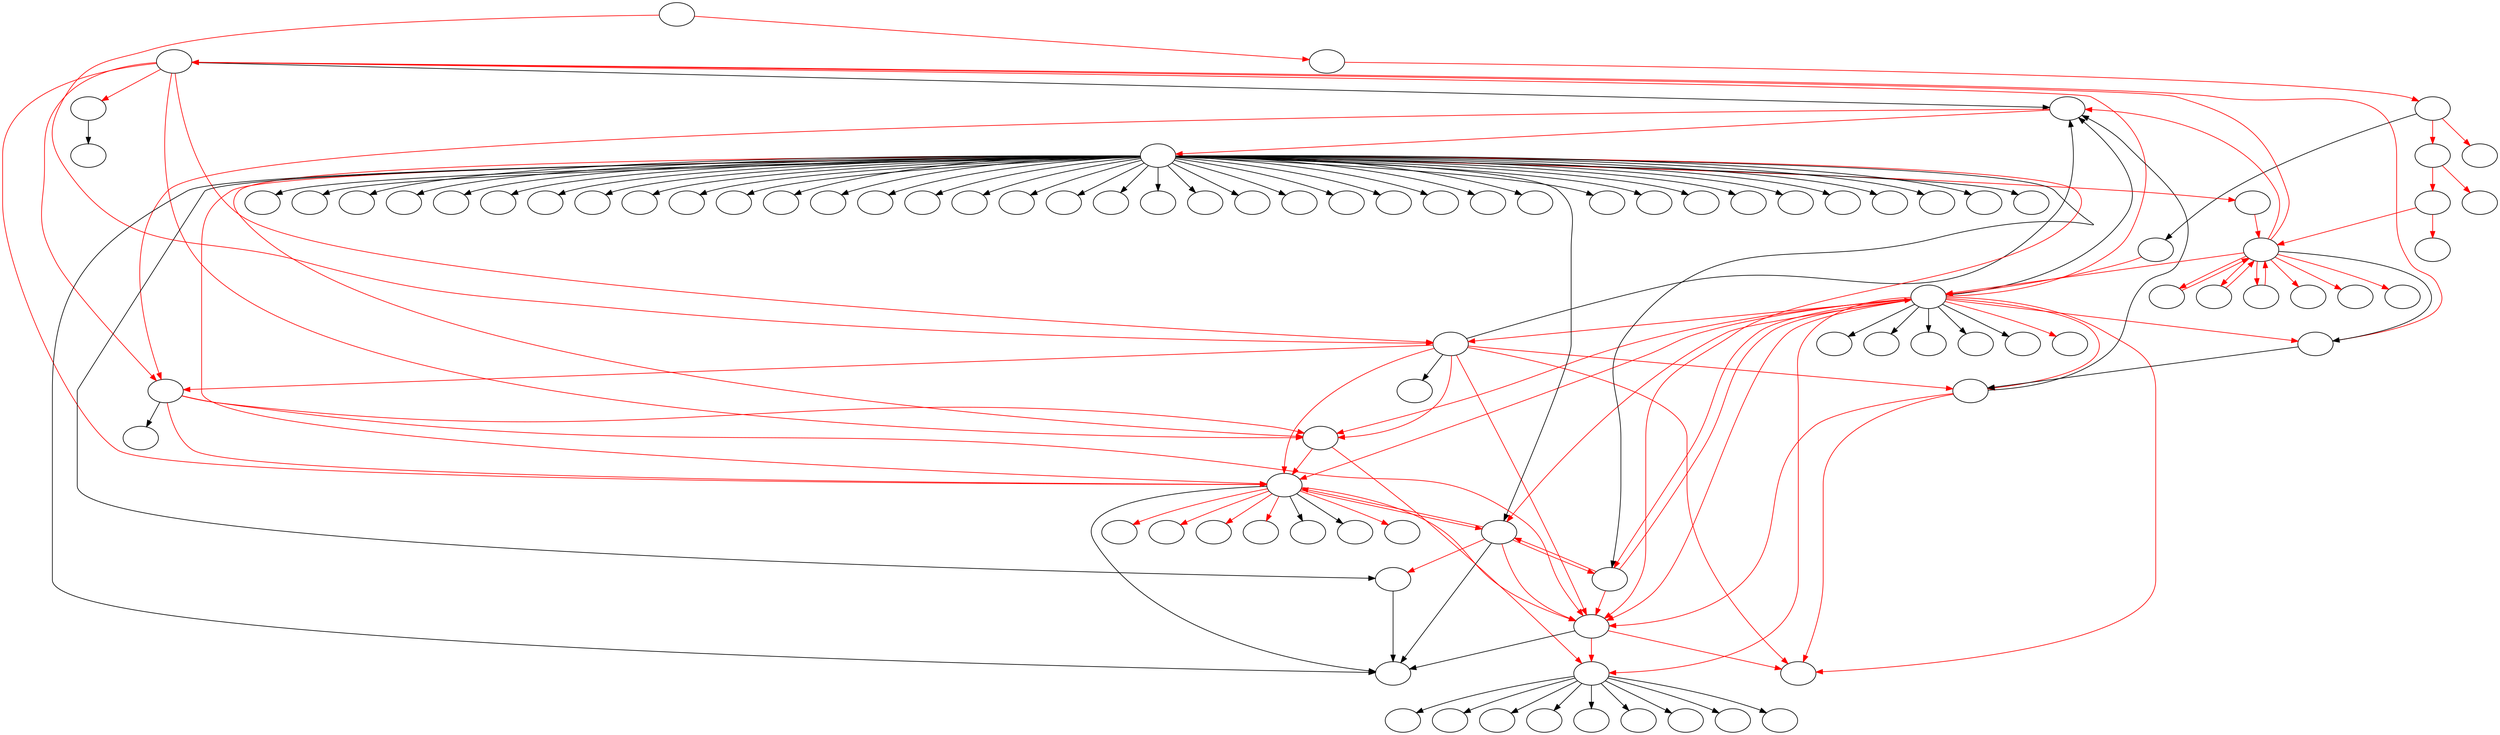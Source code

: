 strict digraph G {
ratio=compress;
node[label=""];
"http://cdn.optimizely.com/js/177031030.js" -> "http://www.weather.com/---226:277";
"http://www.weather.com/sites/acquia-prod/files/advagg_js/js__9MbgYh_eU83wGTi6_3K11QEKiUPK1cMaZq_AJgRPc8w__EyHAh1hUCsNRzYMjZHT1L2rBCxPpAPAHT3UBJ191S-I__PZB1IfU4sb6SipDrbCSKW0ivtyz3wMQLlR9HRfudjrU.js" -> "http://www.weather.com/---226:277";
"http://www.weather.com/sites/acquia-prod/files/advagg_js/js__6Polpvu7ZTuiMOYsOJh4Ea7KW5pF_Rd2vFeky-zFYEk__kp35UCuTcyqrzHl-wNQhmA-o6OhcXRMLaR-PqHhZpO4__PZB1IfU4sb6SipDrbCSKW0ivtyz3wMQLlR9HRfudjrU.js" -> "http://www.weather.com/---226:277";
"http://www.weather.com/sites/acquia-prod/files/advagg_js/js__BqWvcHgbGhUILiCQNuPHXvJOwqaMlfVU6y0ftQ2caW8__8H8nV1oQC47HBy2xhwv1qHw8hY-5u9GpYPm92EOpPkQ__PZB1IfU4sb6SipDrbCSKW0ivtyz3wMQLlR9HRfudjrU.js" -> "http://www.weather.com/sites/acquia-prod/files/advagg_js/js__6Polpvu7ZTuiMOYsOJh4Ea7KW5pF_Rd2vFeky-zFYEk__kp35UCuTcyqrzHl-wNQhmA-o6OhcXRMLaR-PqHhZpO4__PZB1IfU4sb6SipDrbCSKW0ivtyz3wMQLlR9HRfudjrU.js";
"http://www.weather.com/sites/acquia-prod/files/advagg_js/js__EDiTHeZs70c6RSvteJs1sLpYCQRBBlN28J2mntrlq44__kxyaVurg4Fp2Y4ipa5KRHx-sbCI1h59zWOXGoFs8x4g__PZB1IfU4sb6SipDrbCSKW0ivtyz3wMQLlR9HRfudjrU.js" -> "http://www.weather.com/sites/acquia-prod/files/advagg_js/js__6Polpvu7ZTuiMOYsOJh4Ea7KW5pF_Rd2vFeky-zFYEk__kp35UCuTcyqrzHl-wNQhmA-o6OhcXRMLaR-PqHhZpO4__PZB1IfU4sb6SipDrbCSKW0ivtyz3wMQLlR9HRfudjrU.js";
"http://www.weather.com/sites/acquia-prod/files/advagg_js/js__EDiTHeZs70c6RSvteJs1sLpYCQRBBlN28J2mntrlq44__kxyaVurg4Fp2Y4ipa5KRHx-sbCI1h59zWOXGoFs8x4g__PZB1IfU4sb6SipDrbCSKW0ivtyz3wMQLlR9HRfudjrU.js" -> "http://www.weather.com/---226:277";
"http://www.weather.com/sites/acquia-prod/files/advagg_js/js__9MbgYh_eU83wGTi6_3K11QEKiUPK1cMaZq_AJgRPc8w__EyHAh1hUCsNRzYMjZHT1L2rBCxPpAPAHT3UBJ191S-I__PZB1IfU4sb6SipDrbCSKW0ivtyz3wMQLlR9HRfudjrU.js" -> "http://www.weather.com/sites/acquia-prod/files/advagg_js/js__BqWvcHgbGhUILiCQNuPHXvJOwqaMlfVU6y0ftQ2caW8__8H8nV1oQC47HBy2xhwv1qHw8hY-5u9GpYPm92EOpPkQ__PZB1IfU4sb6SipDrbCSKW0ivtyz3wMQLlR9HRfudjrU.js";
"http://www.weather.com/sites/acquia-prod/files/advagg_js/js__9MbgYh_eU83wGTi6_3K11QEKiUPK1cMaZq_AJgRPc8w__EyHAh1hUCsNRzYMjZHT1L2rBCxPpAPAHT3UBJ191S-I__PZB1IfU4sb6SipDrbCSKW0ivtyz3wMQLlR9HRfudjrU.js" -> "http://www.weather.com/sites/acquia-prod/files/advagg_js/js__EDiTHeZs70c6RSvteJs1sLpYCQRBBlN28J2mntrlq44__kxyaVurg4Fp2Y4ipa5KRHx-sbCI1h59zWOXGoFs8x4g__PZB1IfU4sb6SipDrbCSKW0ivtyz3wMQLlR9HRfudjrU.js";
"http://www.weather.com/sites/acquia-prod/files/advagg_js/js__9MbgYh_eU83wGTi6_3K11QEKiUPK1cMaZq_AJgRPc8w__EyHAh1hUCsNRzYMjZHT1L2rBCxPpAPAHT3UBJ191S-I__PZB1IfU4sb6SipDrbCSKW0ivtyz3wMQLlR9HRfudjrU.js" -> "http://www.weather.com/sites/acquia-prod/files/advagg_js/js__6Polpvu7ZTuiMOYsOJh4Ea7KW5pF_Rd2vFeky-zFYEk__kp35UCuTcyqrzHl-wNQhmA-o6OhcXRMLaR-PqHhZpO4__PZB1IfU4sb6SipDrbCSKW0ivtyz3wMQLlR9HRfudjrU.js";
"http://www.weather.com/sites/acquia-prod/files/advagg_js/js__9MbgYh_eU83wGTi6_3K11QEKiUPK1cMaZq_AJgRPc8w__EyHAh1hUCsNRzYMjZHT1L2rBCxPpAPAHT3UBJ191S-I__PZB1IfU4sb6SipDrbCSKW0ivtyz3wMQLlR9HRfudjrU.js" -> "http://www.weather.com/sites/acquia-prod/files/advagg_js/js__3hNWr-SnIKSHoSn2VnMz2JjjKcatfEtbKk2C-Z6SxBk__Vx_DMCjzSIf1VcNyt85UF49B1wuNrHBQjeWe7AOORMw__PZB1IfU4sb6SipDrbCSKW0ivtyz3wMQLlR9HRfudjrU.js";
"http://www.weather.com/---22:23" -> "http://tags.crwdcntrl.net/c/2215/cc.js?ns=_cc2215";
"http://www.weather.com/---278:2020" -> "http://www.weather.com/sites/acquia-prod/files/advagg_css/css__SlEE9By-F-Ll9ijIrQb0JBI7fm_xgRwInsuZzwkHCYM__QcE9Gcua9suc_JLh-iX5cPilFSCsfedzp_1t2XdHXh8__PZB1IfU4sb6SipDrbCSKW0ivtyz3wMQLlR9HRfudjrU.css";
"http://www.weather.com/---210:225" -> "http://www.weather.com/sites/acquia-prod/files/advagg_js/js__BqWvcHgbGhUILiCQNuPHXvJOwqaMlfVU6y0ftQ2caW8__8H8nV1oQC47HBy2xhwv1qHw8hY-5u9GpYPm92EOpPkQ__PZB1IfU4sb6SipDrbCSKW0ivtyz3wMQLlR9HRfudjrU.js";
"http://www.weather.com/---278:2020" -> "http://www.weather.com/sites/acquia-prod/files/advagg_js/js__4cvVkGS-qKHMHKnfpdLc3bloMlLenOrgGk2xOZQF4ko__PW80PT4NujttunqiYhCTJg0ruZF3nwpwkQX5C_fCGps__PZB1IfU4sb6SipDrbCSKW0ivtyz3wMQLlR9HRfudjrU.js";
"http://www.weather.com/---278:2020" -> "http://www.weather.com/sites/acquia-prod/files/advagg_js/js__RnFGPLzjyopdjvtSLWOeqfSqsN3L_0C8BkObZYQaJpc__qLl6I6z81yNsQrvA-3ZOyI1BXJXN6CQEfQN2ZHlLoV8__PZB1IfU4sb6SipDrbCSKW0ivtyz3wMQLlR9HRfudjrU.js";
"http://www.weather.com/---278:2020" -> "http://s.w-x.co/TWC_logo_100x100.gif";
"http://www.weather.com/---278:2020" -> "http://www.weather.com/sites/acquia-prod/files/advagg_js/js__7hqlQPq8QebzjJ7QT0rEaqjEhij8qEev7-yGp3ytyoU__6qE86D87hkiz0MKkFOgmbSWyLBwOb2ydyZ3oZ6RFWNE__PZB1IfU4sb6SipDrbCSKW0ivtyz3wMQLlR9HRfudjrU.js";
"http://www.weather.com/sites/acquia-prod/files/advagg_js/js__7hqlQPq8QebzjJ7QT0rEaqjEhij8qEev7-yGp3ytyoU__6qE86D87hkiz0MKkFOgmbSWyLBwOb2ydyZ3oZ6RFWNE__PZB1IfU4sb6SipDrbCSKW0ivtyz3wMQLlR9HRfudjrU.js" -> "http://www.weather.com/---2021:end";
"http://www.weather.com/---278:2020" -> "http://www.weather.com/sites/acquia-prod/files/advagg_js/js__B7KPQSFdwmpub0dvhRbxLzVLR-Nhw0JbqNx7araT4Jg__QeHR0PpKAOzc29LcCMeQxjHS0TpW-Yc79KevBfaOjHw__PZB1IfU4sb6SipDrbCSKW0ivtyz3wMQLlR9HRfudjrU.js";
"http://www.weather.com/sites/acquia-prod/files/advagg_js/js__B7KPQSFdwmpub0dvhRbxLzVLR-Nhw0JbqNx7araT4Jg__QeHR0PpKAOzc29LcCMeQxjHS0TpW-Yc79KevBfaOjHw__PZB1IfU4sb6SipDrbCSKW0ivtyz3wMQLlR9HRfudjrU.js" -> "http://www.weather.com/---2021:end";
"http://www.weather.com/---278:2020" -> "http://www.weather.com/---2021:end";
"http://www.weather.com/---278:2020" -> "http://www.weather.com/sites/acquia-prod/files/advagg_js/js__yTgRAo94UBDEJF1JwyQOi21VYY9vX1funy5RHd2dle0__bGF7tNM9cS8QaVyPOtuoapKs0ZtJWVQkYIWcwozBkfk__PZB1IfU4sb6SipDrbCSKW0ivtyz3wMQLlR9HRfudjrU.js";
"http://www.weather.com/sites/acquia-prod/files/advagg_js/js__yTgRAo94UBDEJF1JwyQOi21VYY9vX1funy5RHd2dle0__bGF7tNM9cS8QaVyPOtuoapKs0ZtJWVQkYIWcwozBkfk__PZB1IfU4sb6SipDrbCSKW0ivtyz3wMQLlR9HRfudjrU.js" -> "http://www.weather.com/---2021:end";
"http://www.weather.com/---278:2020" -> "http://www.weather.com/sites/acquia-prod/files/advagg_js/js__GoI5CgwYaGhPz7c1qF6DCPGkQRDZrhbl4oG6vERkoPs__CSFAuXyOHvKGS7FEWjrxn7tFx_JmfmThGoYN8kSczmg__PZB1IfU4sb6SipDrbCSKW0ivtyz3wMQLlR9HRfudjrU.js";
"http://www.weather.com/sites/acquia-prod/files/advagg_js/js__GoI5CgwYaGhPz7c1qF6DCPGkQRDZrhbl4oG6vERkoPs__CSFAuXyOHvKGS7FEWjrxn7tFx_JmfmThGoYN8kSczmg__PZB1IfU4sb6SipDrbCSKW0ivtyz3wMQLlR9HRfudjrU.js" -> "http://www.weather.com/---2021:end";
"http://www.weather.com/sites/acquia-prod/files/advagg_js/js__EDiTHeZs70c6RSvteJs1sLpYCQRBBlN28J2mntrlq44__kxyaVurg4Fp2Y4ipa5KRHx-sbCI1h59zWOXGoFs8x4g__PZB1IfU4sb6SipDrbCSKW0ivtyz3wMQLlR9HRfudjrU.js" -> "http://rtax.criteo.com/delivery/rta/rta.js?netId=2305&cookieName=cto_weather&rnd=199508876&varName=crtg_content";
"http://www.weather.com/sites/acquia-prod/files/advagg_js/js__9MbgYh_eU83wGTi6_3K11QEKiUPK1cMaZq_AJgRPc8w__EyHAh1hUCsNRzYMjZHT1L2rBCxPpAPAHT3UBJ191S-I__PZB1IfU4sb6SipDrbCSKW0ivtyz3wMQLlR9HRfudjrU.js" -> "http://triggers1.wfxtriggers.com/js/?resp_type=kv&_=1436792506891";
"http://www.weather.com/sites/acquia-prod/files/advagg_js/js__9MbgYh_eU83wGTi6_3K11QEKiUPK1cMaZq_AJgRPc8w__EyHAh1hUCsNRzYMjZHT1L2rBCxPpAPAHT3UBJ191S-I__PZB1IfU4sb6SipDrbCSKW0ivtyz3wMQLlR9HRfudjrU.js" -> "http://ad.crwdcntrl.net/5/c=2215/pe=y/callback=jQuery18308822791769634932_1436792506793";
"http://c.amazon-adsystem.com/aax2/amzn_ads.js" -> "http://aax.amazon-adsystem.com/e/dtb/bid?src=1004&u=http%3A%2F%2Fwww.weather.com%2F&cb=132431&t=2000";
"http://www.weather.com/sites/acquia-prod/files/advagg_js/js__9MbgYh_eU83wGTi6_3K11QEKiUPK1cMaZq_AJgRPc8w__EyHAh1hUCsNRzYMjZHT1L2rBCxPpAPAHT3UBJ191S-I__PZB1IfU4sb6SipDrbCSKW0ivtyz3wMQLlR9HRfudjrU.js" -> "http://gip.imwx.com/wxdata/gip/get.js?cb=jQuery18308822791769634932_1436792506794";
"http://www.weather.com/sites/acquia-prod/files/advagg_js/js__9MbgYh_eU83wGTi6_3K11QEKiUPK1cMaZq_AJgRPc8w__EyHAh1hUCsNRzYMjZHT1L2rBCxPpAPAHT3UBJ191S-I__PZB1IfU4sb6SipDrbCSKW0ivtyz3wMQLlR9HRfudjrU.js" -> "http://ajax.googleapis.com/ajax/libs/webfont/1/webfont.js?_=1436792506917";
"http://www.weather.com/---278:2020" -> "http://www.weather.com/sites/acquia-prod/files/advagg_css/css__SlEE9By-F-Ll9ijIrQb0JBI7fm_xgRwInsuZzwkHCYM__QcE9Gcua9suc_JLh-iX5cPilFSCsfedzp_1t2XdHXh8__PZB1IfU4sb6SipDrbCSKW0ivtyz3wMQLlR9HRfudjrU.css";
"http://www.weather.com/---278:2020" -> "http://www.weather.com/sites/all/themes/radix/icons/wx-iconfont-global/fonts/wx-iconfont-global.woff?3";
"http://ajax.googleapis.com/ajax/libs/webfont/1/webfont.js?_=1436792506917" -> "http://fonts.googleapis.com/css?family=Open+Sans:400italic,400,300,600,700,800&subset=latin";
"http://ajax.googleapis.com/ajax/libs/webfont/1/webfont.js?_=1436792506917" -> "http://fonts.googleapis.com/css?family=Roboto+Condensed:700&subset=latin";
"http://ajax.googleapis.com/ajax/libs/webfont/1/webfont.js?_=1436792506917" -> "http://fonts.gstatic.com/s/opensans/v10/cJZKeOuBrn4kERxqtaUH3VtXRa8TVwTICgirnJhmVJw.woff2";
"http://ajax.googleapis.com/ajax/libs/webfont/1/webfont.js?_=1436792506917" -> "http://fonts.gstatic.com/s/opensans/v10/MTP_ySUJH_bn48VBG8sNSugdm0LZdjqr5-oayXSOefg.woff2";
"http://ajax.googleapis.com/ajax/libs/webfont/1/webfont.js?_=1436792506917" -> "http://s.w-x.co/sprite_foot_300x72.png";
"http://ajax.googleapis.com/ajax/libs/webfont/1/webfont.js?_=1436792506917" -> "http://fonts.gstatic.com/s/opensans/v10/k3k702ZOKiLJc3WVjuplzOgdm0LZdjqr5-oayXSOefg.woff2";
"http://ajax.googleapis.com/ajax/libs/webfont/1/webfont.js?_=1436792506917" -> "http://fonts.gstatic.com/s/opensans/v10/EInbV5DfGHOiMmvb1Xr-hugdm0LZdjqr5-oayXSOefg.woff2";
"http://ajax.googleapis.com/ajax/libs/webfont/1/webfont.js?_=1436792506917" -> "http://fonts.gstatic.com/s/opensans/v10/DXI1ORHCpsQm3Vp6mXoaTegdm0LZdjqr5-oayXSOefg.woff2";
"http://ajax.googleapis.com/ajax/libs/webfont/1/webfont.js?_=1436792506917" -> "http://fonts.gstatic.com/s/opensans/v10/xjAJXh38I15wypJXxuGMBo4P5ICox8Kq3LLUNMylGO4.woff2";
"http://www.weather.com/sites/acquia-prod/files/advagg_js/js__9MbgYh_eU83wGTi6_3K11QEKiUPK1cMaZq_AJgRPc8w__EyHAh1hUCsNRzYMjZHT1L2rBCxPpAPAHT3UBJ191S-I__PZB1IfU4sb6SipDrbCSKW0ivtyz3wMQLlR9HRfudjrU.js" -> "http://fonts.gstatic.com/s/robotocondensed/v13/b9QBgL0iMZfDSpmcXcE8nHm2hrkyco9jQ3NKMXpgOBg.woff2";
"http://www.weather.com/sites/acquia-prod/files/advagg_js/js__9MbgYh_eU83wGTi6_3K11QEKiUPK1cMaZq_AJgRPc8w__EyHAh1hUCsNRzYMjZHT1L2rBCxPpAPAHT3UBJ191S-I__PZB1IfU4sb6SipDrbCSKW0ivtyz3wMQLlR9HRfudjrU.js" -> "http://i.imwx.com/images/maps/truvu/map_specnewsdct-113_ltst_4namus_enus_1280x720.jpg";
"http://www.weather.com/---278:2020" -> "http://fonts.gstatic.com/s/opensans/v10/k3k702ZOKiLJc3WVjuplzHhCUOGz7vYGh680lGh-uXM.woff";
"http://www.weather.com/---278:2020" -> "http://fonts.gstatic.com/s/opensans/v10/MTP_ySUJH_bn48VBG8sNSnhCUOGz7vYGh680lGh-uXM.woff";
"http://www.weather.com/---278:2020" -> "http://fonts.gstatic.com/s/opensans/v10/xjAJXh38I15wypJXxuGMBobN6UDyHWBl620a-IRfuBk.woff";
"http://www.weather.com/---278:2020" -> "http://fonts.gstatic.com/s/robotocondensed/v13/b9QBgL0iMZfDSpmcXcE8nCSLrGe-fkSRw2DeVgOoWcQ.woff";
"http://www.weather.com/sites/acquia-prod/files/advagg_js/js__7hqlQPq8QebzjJ7QT0rEaqjEhij8qEev7-yGp3ytyoU__6qE86D87hkiz0MKkFOgmbSWyLBwOb2ydyZ3oZ6RFWNE__PZB1IfU4sb6SipDrbCSKW0ivtyz3wMQLlR9HRfudjrU.js" -> "http://dsx.weather.com/cms/a/(c7c64cc8-ab79-4a98-8b97-f9e802b5e3ad;6e1f47a5-edee-4fcc-8baf-14889faf8c67;c6eb58a8-d882-4d99-b473-9afe7ed510ce;2a38b52c-3809-4095-88b9-c2ba57fed8f6;a263fcd2-224b-4968-8371-bd28e674e644;d222ac30-e592-45a2-8eac-24785796aff1;a3533f5f-9315-48d5-9c58-dd6b8e7cc872;c71f5f4b-4f5d-4110-8cb1-40a3f7d11e43;b96960f8-7f36-4da3-b22b-63ab0a369652;331fe958-8bb9-4f3f-8c4e-90f5090edfc4)?api=7bb1c920-7027-4289-9c96-ae5e263980bc&jsonp=angular.callbacks._0";
"http://www.weather.com/sites/acquia-prod/files/advagg_js/js__7hqlQPq8QebzjJ7QT0rEaqjEhij8qEev7-yGp3ytyoU__6qE86D87hkiz0MKkFOgmbSWyLBwOb2ydyZ3oZ6RFWNE__PZB1IfU4sb6SipDrbCSKW0ivtyz3wMQLlR9HRfudjrU.js" -> "http://dsx.weather.com/cms/a/(c1799625-48d3-4167-bec4-617f4f62c54c;fa433503-fe0a-48c2-b34f-4d166fff851e;99cde1a0-a1a3-4816-9e0b-9ce10110750e;26c52d52-b2d5-4333-819a-561669051d9e;ee98a573-186e-42d6-952c-8ba78ed3f284;b14cfcf8-383f-49fb-8a50-95d80df558ef;fc4c05a4-cba3-43c2-814d-486a1fe999a1;da3b3659-b5e0-49ce-b516-306db81033a3;8e6677fe-0475-4657-8525-e780c4e7c7e7;39469304-aa3b-4d20-808e-2e326ab1e09a)?api=7bb1c920-7027-4289-9c96-ae5e263980bc&jsonp=angular.callbacks._1";
"http://www.weather.com/---278:2020" -> "http://dsx.weather.com//util/image/v/0228sparta.JPG?v=at&w=160&h=90&api=7db9fe61-7414-47b5-9871-e17d87b8b6a0";
"http://www.weather.com/---278:2020" -> "http://dsx.weather.com//util/image/w/SPARTA_SETUP2.jpg?v=at&w=160&h=90&api=7db9fe61-7414-47b5-9871-e17d87b8b6a0";
"http://www.weather.com/---278:2020" -> "http://dsx.weather.com//util/image/v/0228thor_1.JPG?v=at&w=160&h=90&api=7db9fe61-7414-47b5-9871-e17d87b8b6a0";
"http://www.weather.com/---278:2020" -> "http://dsx.weather.com//util/image/v/statue.jpg?v=at&w=160&h=90&api=7db9fe61-7414-47b5-9871-e17d87b8b6a0";
"http://www.weather.com/---278:2020" -> "http://dsx.weather.com//util/image/w/dct_next_sat_prim.jpg?v=at&w=160&h=90&api=7db9fe61-7414-47b5-9871-e17d87b8b6a0";
"http://www.weather.com/---278:2020" -> "http://dsx.weather.com//util/image/v/D-1224130.jpg?v=at&w=160&h=90&api=7db9fe61-7414-47b5-9871-e17d87b8b6a0";
"http://www.weather.com/---278:2020" -> "http://dsx.weather.com//util/image/v/D-1222702.jpg?v=at&w=160&h=90&api=7db9fe61-7414-47b5-9871-e17d87b8b6a0";
"http://www.weather.com/---278:2020" -> "http://dsx.weather.com//util/image/w/026twclakeeffectsnowday2_1.jpg?v=at&w=160&h=90&api=7db9fe61-7414-47b5-9871-e17d87b8b6a0";
"http://www.weather.com/---278:2020" -> "http://fonts.gstatic.com/s/opensans/v10/DXI1ORHCpsQm3Vp6mXoaTXhCUOGz7vYGh680lGh-uXM.woff";
"http://www.weather.com/---278:2020" -> "http://fonts.gstatic.com/s/opensans/v10/EInbV5DfGHOiMmvb1Xr-hnhCUOGz7vYGh680lGh-uXM.woff";
"http://www.weather.com/---278:2020" -> "http://fonts.gstatic.com/s/opensans/v10/cJZKeOuBrn4kERxqtaUH3T8E0i7KZn-EPnyo3HZu7kw.woff";
"http://www.weather.com/foresee/foresee-trigger.js?v=1142014" -> "http://www.weather.com/foresee/foresee-surveydef.js?build=4";
"http://www.weather.com/---278:2020" -> "http://dsx.weather.com/util/image/w/thor-graphic.jpg?v=at&w=320&h=180&api=7bb1c920-7027-4289-9c96-ae5e263980bc";
"http://www.weather.com/---278:2020" -> "http://dsx.weather.com/util/image/w/Drmmmaaa.jpg?v=at&w=320&h=180&api=7bb1c920-7027-4289-9c96-ae5e263980bc";
"http://www.weather.com/---278:2020" -> "http://dsx.weather.com/util/image/w/SlurpeeWavess.jpg?v=at&w=320&h=180&api=7bb1c920-7027-4289-9c96-ae5e263980bc";
"http://www.weather.com/---278:2020" -> "http://dsx.weather.com/util/image/w/MoonVenusMars1.jpg?v=at&w=320&h=180&api=7bb1c920-7027-4289-9c96-ae5e263980bc";
"http://www.weather.com/---278:2020" -> "http://dsx.weather.com/util/image/w/BestBeachBoom.jpg?v=at&w=320&h=180&api=7bb1c920-7027-4289-9c96-ae5e263980bc";
"http://www.weather.com/---278:2020" -> "http://dsx.weather.com/util/image/w/RecordBoooks.jpg?v=at&w=320&h=180&api=7bb1c920-7027-4289-9c96-ae5e263980bc";
"http://www.weather.com/---278:2020" -> "http://dsx.weather.com//util/image/w/AP599782393643_1.jpg?v=at&w=320&h=180&api=7db9fe61-7414-47b5-9871-e17d87b8b6a0";
"http://www.weather.com/---278:2020" -> "http://dsx.weather.com/util/image/w/storm226.jpg?v=at&w=320&h=180&api=7bb1c920-7027-4289-9c96-ae5e263980bc";
"http://www.weather.com/---278:2020" -> "http://dsx.weather.com/util/image/w/w15-idaho-falls.jpg?v=at&w=320&h=180&api=7bb1c920-7027-4289-9c96-ae5e263980bc";
"http://www.weather.com/---278:2020" -> "http://dsx.weather.com//util/image/w/cle2.jpg?v=at&w=650&h=366&api=7db9fe61-7414-47b5-9871-e17d87b8b6a0";
"http://www.weather.com/---278:2020" -> "http://dsx.weather.com/util/image/w/462664440_0.jpg?v=at&w=320&h=180&api=7bb1c920-7027-4289-9c96-ae5e263980bc";
"http://www.weather.com/---278:2020" -> "http://dsx.weather.com/util/image/w/320x180_severe_alerts_map.jpg?v=at&w=320&h=180&api=7bb1c920-7027-4289-9c96-ae5e263980bc";
"http://www.weather.com/---278:2020" -> "http://dsx.weather.com/util/image/w/320x180_interactive_map.jpg?v=at&w=320&h=180&api=7bb1c920-7027-4289-9c96-ae5e263980bc";
"http://www.weather.com/---278:2020" -> "http://dsx.weather.com//util/image/w/SPARTA_SETUP2.jpg?v=at&w=320&h=180&api=7db9fe61-7414-47b5-9871-e17d87b8b6a0";
"http://www.weather.com/---278:2020" -> "http://dsx.weather.com//util/image/w/coldsetup.png?v=at&w=320&h=180&api=7db9fe61-7414-47b5-9871-e17d87b8b6a0";
"http://www.weather.com/---278:2020" -> "http://dsx.weather.com//util/image/w/treehotel_mirrorcube1_0.jpg?v=at&w=485&h=273&api=7db9fe61-7414-47b5-9871-e17d87b8b6a0";
"http://www.weather.com/---278:2020" -> "http://dsx.weather.com//util/image/w/044twcchrisburkard_2.jpg?v=at&w=320&h=180&api=7db9fe61-7414-47b5-9871-e17d87b8b6a0";
"http://www.weather.com/---278:2020" -> "http://dsx.weather.com//util/image/w/25ewg-foods-2015.JPG?v=at&w=320&h=180&api=7db9fe61-7414-47b5-9871-e17d87b8b6a0";
"http://www.weather.com/---278:2020" -> "http://dsx.weather.com//util/image/w/026twclakeeffectsnowday2_1.jpg?v=at&w=320&h=180&api=7db9fe61-7414-47b5-9871-e17d87b8b6a0";
"http://www.weather.com/---278:2020" -> "http://dsx.weather.com//util/image/w/KuaBay_0.jpg?v=at&w=320&h=180&api=7db9fe61-7414-47b5-9871-e17d87b8b6a0";
"http://www.weather.com/---278:2020" -> "http://dsx.weather.com/util/image/w/006twcchrisburkard_1.jpg?v=at&w=320&h=180&api=7bb1c920-7027-4289-9c96-ae5e263980bc";
"http://www.weather.com/---0:8" -> "http://www.weather.com/---9:21"[color=red];
"http://www.weather.com/---9:21" -> "http://www.weather.com/---22:23"[color=red];
"http://www.weather.com/---22:23" -> "http://www.weather.com/---24:200"[color=red];
"http://www.weather.com/---24:200" -> "http://www.weather.com/---201:209"[color=red];
"http://www.weather.com/---201:209" -> "http://www.weather.com/---210:225"[color=red];
"http://www.weather.com/---210:225" -> "http://www.weather.com/---226:277"[color=red];
"http://www.weather.com/---226:277" -> "http://www.weather.com/---278:2020"[color=red];
"http://www.weather.com/---22:23" -> "http://www.weather.com/apple-touch-icon.png"[color=red];
"http://tags.crwdcntrl.net/c/2215/cc.js?ns=_cc2215" -> "http://www.weather.com/sites/acquia-prod/files/advagg_js/js__9MbgYh_eU83wGTi6_3K11QEKiUPK1cMaZq_AJgRPc8w__EyHAh1hUCsNRzYMjZHT1L2rBCxPpAPAHT3UBJ191S-I__PZB1IfU4sb6SipDrbCSKW0ivtyz3wMQLlR9HRfudjrU.js"[color=red];
"http://www.weather.com/---24:200" -> "http://m.weather.com/"[color=red];
"http://www.weather.com/---201:209" -> "http://www.weather.com"[color=red];
"http://www.weather.com/---210:225" -> "http://uk.weather.com"[color=red];
"http://www.weather.com/---210:225" -> "http://in.weather.com"[color=red];
"http://www.weather.com/---210:225" -> "http://espanol.weather.com"[color=red];
"http://www.weather.com/---210:225" -> "http://www.weather.com/sites/acquia-prod/files/advagg_css/css__b2ApNmzhoeYbI6tt4TiacrnsEo6pOjMsuaFYyqoAiks__s3gktIkVtCBJsEaDEWrnNkZ_o-e6dWqFjlwLsGgM-xQ__PZB1IfU4sb6SipDrbCSKW0ivtyz3wMQLlR9HRfudjrU.css"[color=red];
"http://www.weather.com/sites/acquia-prod/files/advagg_css/css__b2ApNmzhoeYbI6tt4TiacrnsEo6pOjMsuaFYyqoAiks__s3gktIkVtCBJsEaDEWrnNkZ_o-e6dWqFjlwLsGgM-xQ__PZB1IfU4sb6SipDrbCSKW0ivtyz3wMQLlR9HRfudjrU.css" -> "http://www.weather.com/---210:225"[color=red];
"http://www.weather.com/---210:225" -> "http://www.weather.com/sites/acquia-prod/files/advagg_css/css__yPB3eKrT_JwrT1HLlN4rABQ86JyfdbWRlYnzV9D7yDs__FDH0S9kAP8Ah9VZK9tLdsgBieWmHWqpsDcLrPEG68J0__PZB1IfU4sb6SipDrbCSKW0ivtyz3wMQLlR9HRfudjrU.css"[color=red];
"http://www.weather.com/sites/acquia-prod/files/advagg_css/css__yPB3eKrT_JwrT1HLlN4rABQ86JyfdbWRlYnzV9D7yDs__FDH0S9kAP8Ah9VZK9tLdsgBieWmHWqpsDcLrPEG68J0__PZB1IfU4sb6SipDrbCSKW0ivtyz3wMQLlR9HRfudjrU.css" -> "http://www.weather.com/---210:225"[color=red];
"http://www.weather.com/---210:225" -> "http://www.weather.com/sites/acquia-prod/files/advagg_css/css__XpSlUMnTHo-OnbwOhjQQKzzM29k7lcoAYdcRQkchYGA__cfd8-4OPa-oygOmKX6yK2yk5mA8MSOgDgad-Mav6us4__PZB1IfU4sb6SipDrbCSKW0ivtyz3wMQLlR9HRfudjrU.css"[color=red];
"http://www.weather.com/sites/acquia-prod/files/advagg_css/css__XpSlUMnTHo-OnbwOhjQQKzzM29k7lcoAYdcRQkchYGA__cfd8-4OPa-oygOmKX6yK2yk5mA8MSOgDgad-Mav6us4__PZB1IfU4sb6SipDrbCSKW0ivtyz3wMQLlR9HRfudjrU.css" -> "http://www.weather.com/---210:225"[color=red];
"http://www.weather.com/---278:2020" -> "http://www.weather.com/sites/acquia-prod/files/advagg_css/css__SlEE9By-F-Ll9ijIrQb0JBI7fm_xgRwInsuZzwkHCYM__QcE9Gcua9suc_JLh-iX5cPilFSCsfedzp_1t2XdHXh8__PZB1IfU4sb6SipDrbCSKW0ivtyz3wMQLlR9HRfudjrU.css"[color=red];
"http://www.weather.com/sites/acquia-prod/files/advagg_css/css__SlEE9By-F-Ll9ijIrQb0JBI7fm_xgRwInsuZzwkHCYM__QcE9Gcua9suc_JLh-iX5cPilFSCsfedzp_1t2XdHXh8__PZB1IfU4sb6SipDrbCSKW0ivtyz3wMQLlR9HRfudjrU.css" -> "http://www.weather.com/---210:225"[color=red];
"http://www.weather.com/---210:225" -> "http://www.weather.com/sites/acquia-prod/files/advagg_js/js__9MbgYh_eU83wGTi6_3K11QEKiUPK1cMaZq_AJgRPc8w__EyHAh1hUCsNRzYMjZHT1L2rBCxPpAPAHT3UBJ191S-I__PZB1IfU4sb6SipDrbCSKW0ivtyz3wMQLlR9HRfudjrU.js"[color=red];
"http://www.weather.com/sites/acquia-prod/files/advagg_js/js__9MbgYh_eU83wGTi6_3K11QEKiUPK1cMaZq_AJgRPc8w__EyHAh1hUCsNRzYMjZHT1L2rBCxPpAPAHT3UBJ191S-I__PZB1IfU4sb6SipDrbCSKW0ivtyz3wMQLlR9HRfudjrU.js" -> "http://cdn.optimizely.com/js/177031030.js"[color=red];
"http://www.weather.com/sites/acquia-prod/files/advagg_js/js__9MbgYh_eU83wGTi6_3K11QEKiUPK1cMaZq_AJgRPc8w__EyHAh1hUCsNRzYMjZHT1L2rBCxPpAPAHT3UBJ191S-I__PZB1IfU4sb6SipDrbCSKW0ivtyz3wMQLlR9HRfudjrU.js" -> "http://www.weather.com/sites/acquia-prod/files/advagg_js/js__EDiTHeZs70c6RSvteJs1sLpYCQRBBlN28J2mntrlq44__kxyaVurg4Fp2Y4ipa5KRHx-sbCI1h59zWOXGoFs8x4g__PZB1IfU4sb6SipDrbCSKW0ivtyz3wMQLlR9HRfudjrU.js"[color=red];
"http://www.weather.com/sites/acquia-prod/files/advagg_js/js__9MbgYh_eU83wGTi6_3K11QEKiUPK1cMaZq_AJgRPc8w__EyHAh1hUCsNRzYMjZHT1L2rBCxPpAPAHT3UBJ191S-I__PZB1IfU4sb6SipDrbCSKW0ivtyz3wMQLlR9HRfudjrU.js" -> "http://www.weather.com/sites/acquia-prod/files/advagg_js/js__BqWvcHgbGhUILiCQNuPHXvJOwqaMlfVU6y0ftQ2caW8__8H8nV1oQC47HBy2xhwv1qHw8hY-5u9GpYPm92EOpPkQ__PZB1IfU4sb6SipDrbCSKW0ivtyz3wMQLlR9HRfudjrU.js"[color=red];
"http://cdn.optimizely.com/js/177031030.js" -> "http://www.weather.com/sites/acquia-prod/files/advagg_js/js__EDiTHeZs70c6RSvteJs1sLpYCQRBBlN28J2mntrlq44__kxyaVurg4Fp2Y4ipa5KRHx-sbCI1h59zWOXGoFs8x4g__PZB1IfU4sb6SipDrbCSKW0ivtyz3wMQLlR9HRfudjrU.js"[color=red];
"http://www.weather.com/---210:225" -> "http://cdn.optimizely.com/js/177031030.js"[color=red];
"http://cdn.optimizely.com/js/177031030.js" -> "http://c.amazon-adsystem.com/aax2/amzn_ads.js"[color=red];
"http://cdn.optimizely.com/js/177031030.js" -> "http://www.weather.com/sites/acquia-prod/files/advagg_js/js__7hqlQPq8QebzjJ7QT0rEaqjEhij8qEev7-yGp3ytyoU__6qE86D87hkiz0MKkFOgmbSWyLBwOb2ydyZ3oZ6RFWNE__PZB1IfU4sb6SipDrbCSKW0ivtyz3wMQLlR9HRfudjrU.js"[color=red];
"http://cdn.optimizely.com/js/177031030.js" -> "http://www.weather.com/foresee/foresee-trigger.js?v=1142014"[color=red];
"http://www.weather.com/---0:8" -> "http://www.weather.com/sites/acquia-prod/files/advagg_js/js__EDiTHeZs70c6RSvteJs1sLpYCQRBBlN28J2mntrlq44__kxyaVurg4Fp2Y4ipa5KRHx-sbCI1h59zWOXGoFs8x4g__PZB1IfU4sb6SipDrbCSKW0ivtyz3wMQLlR9HRfudjrU.js"[color=red];
"http://www.weather.com/sites/acquia-prod/files/advagg_js/js__EDiTHeZs70c6RSvteJs1sLpYCQRBBlN28J2mntrlq44__kxyaVurg4Fp2Y4ipa5KRHx-sbCI1h59zWOXGoFs8x4g__PZB1IfU4sb6SipDrbCSKW0ivtyz3wMQLlR9HRfudjrU.js" -> "http://c.amazon-adsystem.com/aax2/amzn_ads.js"[color=red];
"http://c.amazon-adsystem.com/aax2/amzn_ads.js" -> "http://www.weather.com/sites/acquia-prod/files/advagg_js/js__RnFGPLzjyopdjvtSLWOeqfSqsN3L_0C8BkObZYQaJpc__qLl6I6z81yNsQrvA-3ZOyI1BXJXN6CQEfQN2ZHlLoV8__PZB1IfU4sb6SipDrbCSKW0ivtyz3wMQLlR9HRfudjrU.js"[color=red];
"http://c.amazon-adsystem.com/aax2/amzn_ads.js" -> "http://www.weather.com/sites/acquia-prod/files/advagg_js/js__7hqlQPq8QebzjJ7QT0rEaqjEhij8qEev7-yGp3ytyoU__6qE86D87hkiz0MKkFOgmbSWyLBwOb2ydyZ3oZ6RFWNE__PZB1IfU4sb6SipDrbCSKW0ivtyz3wMQLlR9HRfudjrU.js"[color=red];
"http://www.weather.com/---226:277" -> "http://c.amazon-adsystem.com/aax2/amzn_ads.js"[color=red];
"http://c.amazon-adsystem.com/aax2/amzn_ads.js" -> "http://www.weather.com/sites/acquia-prod/files/advagg_js/js__yTgRAo94UBDEJF1JwyQOi21VYY9vX1funy5RHd2dle0__bGF7tNM9cS8QaVyPOtuoapKs0ZtJWVQkYIWcwozBkfk__PZB1IfU4sb6SipDrbCSKW0ivtyz3wMQLlR9HRfudjrU.js"[color=red];
"http://cdn.optimizely.com/js/177031030.js" -> "http://www.weather.com/sites/acquia-prod/files/advagg_js/js__RnFGPLzjyopdjvtSLWOeqfSqsN3L_0C8BkObZYQaJpc__qLl6I6z81yNsQrvA-3ZOyI1BXJXN6CQEfQN2ZHlLoV8__PZB1IfU4sb6SipDrbCSKW0ivtyz3wMQLlR9HRfudjrU.js"[color=red];
"http://www.weather.com/sites/acquia-prod/files/advagg_js/js__RnFGPLzjyopdjvtSLWOeqfSqsN3L_0C8BkObZYQaJpc__qLl6I6z81yNsQrvA-3ZOyI1BXJXN6CQEfQN2ZHlLoV8__PZB1IfU4sb6SipDrbCSKW0ivtyz3wMQLlR9HRfudjrU.js" -> "http://www.weather.com/sites/acquia-prod/files/advagg_js/js__7hqlQPq8QebzjJ7QT0rEaqjEhij8qEev7-yGp3ytyoU__6qE86D87hkiz0MKkFOgmbSWyLBwOb2ydyZ3oZ6RFWNE__PZB1IfU4sb6SipDrbCSKW0ivtyz3wMQLlR9HRfudjrU.js"[color=red];
"http://www.weather.com/---278:2020" -> "http://www.weather.com/sites/acquia-prod/files/advagg_js/js__RnFGPLzjyopdjvtSLWOeqfSqsN3L_0C8BkObZYQaJpc__qLl6I6z81yNsQrvA-3ZOyI1BXJXN6CQEfQN2ZHlLoV8__PZB1IfU4sb6SipDrbCSKW0ivtyz3wMQLlR9HRfudjrU.js"[color=red];
"http://www.weather.com/sites/acquia-prod/files/advagg_js/js__EDiTHeZs70c6RSvteJs1sLpYCQRBBlN28J2mntrlq44__kxyaVurg4Fp2Y4ipa5KRHx-sbCI1h59zWOXGoFs8x4g__PZB1IfU4sb6SipDrbCSKW0ivtyz3wMQLlR9HRfudjrU.js" -> "http://www.weather.com/sites/acquia-prod/files/advagg_js/js__7hqlQPq8QebzjJ7QT0rEaqjEhij8qEev7-yGp3ytyoU__6qE86D87hkiz0MKkFOgmbSWyLBwOb2ydyZ3oZ6RFWNE__PZB1IfU4sb6SipDrbCSKW0ivtyz3wMQLlR9HRfudjrU.js"[color=red];
"http://www.weather.com/sites/acquia-prod/files/advagg_js/js__7hqlQPq8QebzjJ7QT0rEaqjEhij8qEev7-yGp3ytyoU__6qE86D87hkiz0MKkFOgmbSWyLBwOb2ydyZ3oZ6RFWNE__PZB1IfU4sb6SipDrbCSKW0ivtyz3wMQLlR9HRfudjrU.js" -> "http://www.weather.com/sites/acquia-prod/files/advagg_js/js__yTgRAo94UBDEJF1JwyQOi21VYY9vX1funy5RHd2dle0__bGF7tNM9cS8QaVyPOtuoapKs0ZtJWVQkYIWcwozBkfk__PZB1IfU4sb6SipDrbCSKW0ivtyz3wMQLlR9HRfudjrU.js"[color=red];
"http://www.weather.com/sites/acquia-prod/files/advagg_js/js__9MbgYh_eU83wGTi6_3K11QEKiUPK1cMaZq_AJgRPc8w__EyHAh1hUCsNRzYMjZHT1L2rBCxPpAPAHT3UBJ191S-I__PZB1IfU4sb6SipDrbCSKW0ivtyz3wMQLlR9HRfudjrU.js" -> "http://www.weather.com/sites/acquia-prod/files/advagg_js/js__7hqlQPq8QebzjJ7QT0rEaqjEhij8qEev7-yGp3ytyoU__6qE86D87hkiz0MKkFOgmbSWyLBwOb2ydyZ3oZ6RFWNE__PZB1IfU4sb6SipDrbCSKW0ivtyz3wMQLlR9HRfudjrU.js"[color=red];
"http://www.weather.com/---278:2020" -> "http://www.weather.com/sites/acquia-prod/files/advagg_js/js__7hqlQPq8QebzjJ7QT0rEaqjEhij8qEev7-yGp3ytyoU__6qE86D87hkiz0MKkFOgmbSWyLBwOb2ydyZ3oZ6RFWNE__PZB1IfU4sb6SipDrbCSKW0ivtyz3wMQLlR9HRfudjrU.js"[color=red];
"http://www.weather.com/---278:2020" -> "http://www.weather.com/sites/acquia-prod/files/advagg_js/js__yTgRAo94UBDEJF1JwyQOi21VYY9vX1funy5RHd2dle0__bGF7tNM9cS8QaVyPOtuoapKs0ZtJWVQkYIWcwozBkfk__PZB1IfU4sb6SipDrbCSKW0ivtyz3wMQLlR9HRfudjrU.js"[color=red];
"http://www.weather.com/sites/acquia-prod/files/advagg_js/js__EDiTHeZs70c6RSvteJs1sLpYCQRBBlN28J2mntrlq44__kxyaVurg4Fp2Y4ipa5KRHx-sbCI1h59zWOXGoFs8x4g__PZB1IfU4sb6SipDrbCSKW0ivtyz3wMQLlR9HRfudjrU.js" -> "http://www.weather.com/sites/acquia-prod/files/advagg_js/js__RnFGPLzjyopdjvtSLWOeqfSqsN3L_0C8BkObZYQaJpc__qLl6I6z81yNsQrvA-3ZOyI1BXJXN6CQEfQN2ZHlLoV8__PZB1IfU4sb6SipDrbCSKW0ivtyz3wMQLlR9HRfudjrU.js"[color=red];
"http://www.weather.com/sites/acquia-prod/files/advagg_css/css__b2ApNmzhoeYbI6tt4TiacrnsEo6pOjMsuaFYyqoAiks__s3gktIkVtCBJsEaDEWrnNkZ_o-e6dWqFjlwLsGgM-xQ__PZB1IfU4sb6SipDrbCSKW0ivtyz3wMQLlR9HRfudjrU.css" -> "http://www.weather.com/---210:225"[color=red];
"http://www.weather.com/sites/acquia-prod/files/advagg_css/css__b2ApNmzhoeYbI6tt4TiacrnsEo6pOjMsuaFYyqoAiks__s3gktIkVtCBJsEaDEWrnNkZ_o-e6dWqFjlwLsGgM-xQ__PZB1IfU4sb6SipDrbCSKW0ivtyz3wMQLlR9HRfudjrU.css" -> "http://www.weather.com/---210:225"[color=red];
"http://www.weather.com/sites/acquia-prod/files/advagg_css/css__b2ApNmzhoeYbI6tt4TiacrnsEo6pOjMsuaFYyqoAiks__s3gktIkVtCBJsEaDEWrnNkZ_o-e6dWqFjlwLsGgM-xQ__PZB1IfU4sb6SipDrbCSKW0ivtyz3wMQLlR9HRfudjrU.css" -> "http://www.weather.com/---210:225"[color=red];
"http://www.weather.com/sites/acquia-prod/files/advagg_css/css__yPB3eKrT_JwrT1HLlN4rABQ86JyfdbWRlYnzV9D7yDs__FDH0S9kAP8Ah9VZK9tLdsgBieWmHWqpsDcLrPEG68J0__PZB1IfU4sb6SipDrbCSKW0ivtyz3wMQLlR9HRfudjrU.css" -> "http://www.weather.com/---210:225"[color=red];
"http://www.weather.com/sites/acquia-prod/files/advagg_css/css__yPB3eKrT_JwrT1HLlN4rABQ86JyfdbWRlYnzV9D7yDs__FDH0S9kAP8Ah9VZK9tLdsgBieWmHWqpsDcLrPEG68J0__PZB1IfU4sb6SipDrbCSKW0ivtyz3wMQLlR9HRfudjrU.css" -> "http://www.weather.com/---210:225"[color=red];
"http://www.weather.com/sites/acquia-prod/files/advagg_css/css__yPB3eKrT_JwrT1HLlN4rABQ86JyfdbWRlYnzV9D7yDs__FDH0S9kAP8Ah9VZK9tLdsgBieWmHWqpsDcLrPEG68J0__PZB1IfU4sb6SipDrbCSKW0ivtyz3wMQLlR9HRfudjrU.css" -> "http://www.weather.com/---210:225"[color=red];
"http://www.weather.com/sites/acquia-prod/files/advagg_css/css__XpSlUMnTHo-OnbwOhjQQKzzM29k7lcoAYdcRQkchYGA__cfd8-4OPa-oygOmKX6yK2yk5mA8MSOgDgad-Mav6us4__PZB1IfU4sb6SipDrbCSKW0ivtyz3wMQLlR9HRfudjrU.css" -> "http://www.weather.com/---210:225"[color=red];
"http://www.weather.com/sites/acquia-prod/files/advagg_css/css__XpSlUMnTHo-OnbwOhjQQKzzM29k7lcoAYdcRQkchYGA__cfd8-4OPa-oygOmKX6yK2yk5mA8MSOgDgad-Mav6us4__PZB1IfU4sb6SipDrbCSKW0ivtyz3wMQLlR9HRfudjrU.css" -> "http://www.weather.com/---210:225"[color=red];
"http://www.weather.com/sites/acquia-prod/files/advagg_css/css__XpSlUMnTHo-OnbwOhjQQKzzM29k7lcoAYdcRQkchYGA__cfd8-4OPa-oygOmKX6yK2yk5mA8MSOgDgad-Mav6us4__PZB1IfU4sb6SipDrbCSKW0ivtyz3wMQLlR9HRfudjrU.css" -> "http://www.weather.com/---210:225"[color=red];
"http://www.weather.com/sites/acquia-prod/files/advagg_js/js__9MbgYh_eU83wGTi6_3K11QEKiUPK1cMaZq_AJgRPc8w__EyHAh1hUCsNRzYMjZHT1L2rBCxPpAPAHT3UBJ191S-I__PZB1IfU4sb6SipDrbCSKW0ivtyz3wMQLlR9HRfudjrU.js" -> "http://www.weather.com/sites/acquia-prod/files/advagg_js/js__BqWvcHgbGhUILiCQNuPHXvJOwqaMlfVU6y0ftQ2caW8__8H8nV1oQC47HBy2xhwv1qHw8hY-5u9GpYPm92EOpPkQ__PZB1IfU4sb6SipDrbCSKW0ivtyz3wMQLlR9HRfudjrU.js"[color=red];
"http://www.weather.com/sites/acquia-prod/files/advagg_js/js__BqWvcHgbGhUILiCQNuPHXvJOwqaMlfVU6y0ftQ2caW8__8H8nV1oQC47HBy2xhwv1qHw8hY-5u9GpYPm92EOpPkQ__PZB1IfU4sb6SipDrbCSKW0ivtyz3wMQLlR9HRfudjrU.js" -> "http://cdn.optimizely.com/js/177031030.js"[color=red];
"http://www.weather.com/sites/acquia-prod/files/advagg_js/js__9MbgYh_eU83wGTi6_3K11QEKiUPK1cMaZq_AJgRPc8w__EyHAh1hUCsNRzYMjZHT1L2rBCxPpAPAHT3UBJ191S-I__PZB1IfU4sb6SipDrbCSKW0ivtyz3wMQLlR9HRfudjrU.js" -> "http://cdn.optimizely.com/js/177031030.js"[color=red];
"http://www.weather.com/sites/acquia-prod/files/advagg_js/js__9MbgYh_eU83wGTi6_3K11QEKiUPK1cMaZq_AJgRPc8w__EyHAh1hUCsNRzYMjZHT1L2rBCxPpAPAHT3UBJ191S-I__PZB1IfU4sb6SipDrbCSKW0ivtyz3wMQLlR9HRfudjrU.js" -> "http://www.weather.com/sites/acquia-prod/files/advagg_js/js__EDiTHeZs70c6RSvteJs1sLpYCQRBBlN28J2mntrlq44__kxyaVurg4Fp2Y4ipa5KRHx-sbCI1h59zWOXGoFs8x4g__PZB1IfU4sb6SipDrbCSKW0ivtyz3wMQLlR9HRfudjrU.js"[color=red];
"http://www.weather.com/sites/acquia-prod/files/advagg_js/js__EDiTHeZs70c6RSvteJs1sLpYCQRBBlN28J2mntrlq44__kxyaVurg4Fp2Y4ipa5KRHx-sbCI1h59zWOXGoFs8x4g__PZB1IfU4sb6SipDrbCSKW0ivtyz3wMQLlR9HRfudjrU.js" -> "http://c.amazon-adsystem.com/aax2/amzn_ads.js"[color=red];
"http://www.weather.com/sites/acquia-prod/files/advagg_js/js__EDiTHeZs70c6RSvteJs1sLpYCQRBBlN28J2mntrlq44__kxyaVurg4Fp2Y4ipa5KRHx-sbCI1h59zWOXGoFs8x4g__PZB1IfU4sb6SipDrbCSKW0ivtyz3wMQLlR9HRfudjrU.js" -> "http://www.weather.com/sites/acquia-prod/files/advagg_js/js__6Polpvu7ZTuiMOYsOJh4Ea7KW5pF_Rd2vFeky-zFYEk__kp35UCuTcyqrzHl-wNQhmA-o6OhcXRMLaR-PqHhZpO4__PZB1IfU4sb6SipDrbCSKW0ivtyz3wMQLlR9HRfudjrU.js"[color=red];
"http://www.weather.com/sites/acquia-prod/files/advagg_js/js__9MbgYh_eU83wGTi6_3K11QEKiUPK1cMaZq_AJgRPc8w__EyHAh1hUCsNRzYMjZHT1L2rBCxPpAPAHT3UBJ191S-I__PZB1IfU4sb6SipDrbCSKW0ivtyz3wMQLlR9HRfudjrU.js" -> "http://www.weather.com/sites/acquia-prod/files/advagg_js/js__6Polpvu7ZTuiMOYsOJh4Ea7KW5pF_Rd2vFeky-zFYEk__kp35UCuTcyqrzHl-wNQhmA-o6OhcXRMLaR-PqHhZpO4__PZB1IfU4sb6SipDrbCSKW0ivtyz3wMQLlR9HRfudjrU.js"[color=red];
"http://www.weather.com/sites/acquia-prod/files/advagg_js/js__9MbgYh_eU83wGTi6_3K11QEKiUPK1cMaZq_AJgRPc8w__EyHAh1hUCsNRzYMjZHT1L2rBCxPpAPAHT3UBJ191S-I__PZB1IfU4sb6SipDrbCSKW0ivtyz3wMQLlR9HRfudjrU.js" -> "http://www.weather.com/sites/acquia-prod/files/advagg_js/js__3hNWr-SnIKSHoSn2VnMz2JjjKcatfEtbKk2C-Z6SxBk__Vx_DMCjzSIf1VcNyt85UF49B1wuNrHBQjeWe7AOORMw__PZB1IfU4sb6SipDrbCSKW0ivtyz3wMQLlR9HRfudjrU.js"[color=red];
"http://www.weather.com/sites/acquia-prod/files/advagg_js/js__9MbgYh_eU83wGTi6_3K11QEKiUPK1cMaZq_AJgRPc8w__EyHAh1hUCsNRzYMjZHT1L2rBCxPpAPAHT3UBJ191S-I__PZB1IfU4sb6SipDrbCSKW0ivtyz3wMQLlR9HRfudjrU.js" -> "http://www.weather.com/sites/acquia-prod/files/advagg_js/js__4cvVkGS-qKHMHKnfpdLc3bloMlLenOrgGk2xOZQF4ko__PW80PT4NujttunqiYhCTJg0ruZF3nwpwkQX5C_fCGps__PZB1IfU4sb6SipDrbCSKW0ivtyz3wMQLlR9HRfudjrU.js"[color=red];
"http://www.weather.com/sites/acquia-prod/files/advagg_js/js__9MbgYh_eU83wGTi6_3K11QEKiUPK1cMaZq_AJgRPc8w__EyHAh1hUCsNRzYMjZHT1L2rBCxPpAPAHT3UBJ191S-I__PZB1IfU4sb6SipDrbCSKW0ivtyz3wMQLlR9HRfudjrU.js" -> "http://www.weather.com/sites/acquia-prod/files/advagg_js/js__RnFGPLzjyopdjvtSLWOeqfSqsN3L_0C8BkObZYQaJpc__qLl6I6z81yNsQrvA-3ZOyI1BXJXN6CQEfQN2ZHlLoV8__PZB1IfU4sb6SipDrbCSKW0ivtyz3wMQLlR9HRfudjrU.js"[color=red];
"http://www.weather.com/sites/acquia-prod/files/advagg_js/js__EDiTHeZs70c6RSvteJs1sLpYCQRBBlN28J2mntrlq44__kxyaVurg4Fp2Y4ipa5KRHx-sbCI1h59zWOXGoFs8x4g__PZB1IfU4sb6SipDrbCSKW0ivtyz3wMQLlR9HRfudjrU.js" -> "http://www.weather.com/sites/acquia-prod/files/advagg_js/js__RnFGPLzjyopdjvtSLWOeqfSqsN3L_0C8BkObZYQaJpc__qLl6I6z81yNsQrvA-3ZOyI1BXJXN6CQEfQN2ZHlLoV8__PZB1IfU4sb6SipDrbCSKW0ivtyz3wMQLlR9HRfudjrU.js"[color=red];
"http://www.weather.com/sites/acquia-prod/files/advagg_js/js__9MbgYh_eU83wGTi6_3K11QEKiUPK1cMaZq_AJgRPc8w__EyHAh1hUCsNRzYMjZHT1L2rBCxPpAPAHT3UBJ191S-I__PZB1IfU4sb6SipDrbCSKW0ivtyz3wMQLlR9HRfudjrU.js" -> "http://www.weather.com/sites/acquia-prod/files/advagg_js/js__7hqlQPq8QebzjJ7QT0rEaqjEhij8qEev7-yGp3ytyoU__6qE86D87hkiz0MKkFOgmbSWyLBwOb2ydyZ3oZ6RFWNE__PZB1IfU4sb6SipDrbCSKW0ivtyz3wMQLlR9HRfudjrU.js"[color=red];
"http://www.weather.com/sites/acquia-prod/files/advagg_js/js__4cvVkGS-qKHMHKnfpdLc3bloMlLenOrgGk2xOZQF4ko__PW80PT4NujttunqiYhCTJg0ruZF3nwpwkQX5C_fCGps__PZB1IfU4sb6SipDrbCSKW0ivtyz3wMQLlR9HRfudjrU.js" -> "http://www.weather.com/sites/acquia-prod/files/advagg_js/js__B7KPQSFdwmpub0dvhRbxLzVLR-Nhw0JbqNx7araT4Jg__QeHR0PpKAOzc29LcCMeQxjHS0TpW-Yc79KevBfaOjHw__PZB1IfU4sb6SipDrbCSKW0ivtyz3wMQLlR9HRfudjrU.js"[color=red];
"http://www.weather.com/sites/acquia-prod/files/advagg_js/js__7hqlQPq8QebzjJ7QT0rEaqjEhij8qEev7-yGp3ytyoU__6qE86D87hkiz0MKkFOgmbSWyLBwOb2ydyZ3oZ6RFWNE__PZB1IfU4sb6SipDrbCSKW0ivtyz3wMQLlR9HRfudjrU.js" -> "http://www.weather.com/sites/acquia-prod/files/advagg_js/js__B7KPQSFdwmpub0dvhRbxLzVLR-Nhw0JbqNx7araT4Jg__QeHR0PpKAOzc29LcCMeQxjHS0TpW-Yc79KevBfaOjHw__PZB1IfU4sb6SipDrbCSKW0ivtyz3wMQLlR9HRfudjrU.js"[color=red];
"http://www.weather.com/sites/acquia-prod/files/advagg_js/js__9MbgYh_eU83wGTi6_3K11QEKiUPK1cMaZq_AJgRPc8w__EyHAh1hUCsNRzYMjZHT1L2rBCxPpAPAHT3UBJ191S-I__PZB1IfU4sb6SipDrbCSKW0ivtyz3wMQLlR9HRfudjrU.js" -> "http://www.weather.com/sites/acquia-prod/files/advagg_js/js__B7KPQSFdwmpub0dvhRbxLzVLR-Nhw0JbqNx7araT4Jg__QeHR0PpKAOzc29LcCMeQxjHS0TpW-Yc79KevBfaOjHw__PZB1IfU4sb6SipDrbCSKW0ivtyz3wMQLlR9HRfudjrU.js"[color=red];
"http://www.weather.com/sites/acquia-prod/files/advagg_js/js__EDiTHeZs70c6RSvteJs1sLpYCQRBBlN28J2mntrlq44__kxyaVurg4Fp2Y4ipa5KRHx-sbCI1h59zWOXGoFs8x4g__PZB1IfU4sb6SipDrbCSKW0ivtyz3wMQLlR9HRfudjrU.js" -> "http://www.weather.com/sites/acquia-prod/files/advagg_js/js__yTgRAo94UBDEJF1JwyQOi21VYY9vX1funy5RHd2dle0__bGF7tNM9cS8QaVyPOtuoapKs0ZtJWVQkYIWcwozBkfk__PZB1IfU4sb6SipDrbCSKW0ivtyz3wMQLlR9HRfudjrU.js"[color=red];
"http://www.weather.com/sites/acquia-prod/files/advagg_js/js__9MbgYh_eU83wGTi6_3K11QEKiUPK1cMaZq_AJgRPc8w__EyHAh1hUCsNRzYMjZHT1L2rBCxPpAPAHT3UBJ191S-I__PZB1IfU4sb6SipDrbCSKW0ivtyz3wMQLlR9HRfudjrU.js" -> "http://www.weather.com/sites/acquia-prod/files/advagg_js/js__yTgRAo94UBDEJF1JwyQOi21VYY9vX1funy5RHd2dle0__bGF7tNM9cS8QaVyPOtuoapKs0ZtJWVQkYIWcwozBkfk__PZB1IfU4sb6SipDrbCSKW0ivtyz3wMQLlR9HRfudjrU.js"[color=red];
"http://www.weather.com/sites/acquia-prod/files/advagg_js/js__B7KPQSFdwmpub0dvhRbxLzVLR-Nhw0JbqNx7araT4Jg__QeHR0PpKAOzc29LcCMeQxjHS0TpW-Yc79KevBfaOjHw__PZB1IfU4sb6SipDrbCSKW0ivtyz3wMQLlR9HRfudjrU.js" -> "http://www.weather.com/sites/acquia-prod/files/advagg_js/js__yTgRAo94UBDEJF1JwyQOi21VYY9vX1funy5RHd2dle0__bGF7tNM9cS8QaVyPOtuoapKs0ZtJWVQkYIWcwozBkfk__PZB1IfU4sb6SipDrbCSKW0ivtyz3wMQLlR9HRfudjrU.js"[color=red];
"http://www.weather.com/sites/acquia-prod/files/advagg_js/js__7hqlQPq8QebzjJ7QT0rEaqjEhij8qEev7-yGp3ytyoU__6qE86D87hkiz0MKkFOgmbSWyLBwOb2ydyZ3oZ6RFWNE__PZB1IfU4sb6SipDrbCSKW0ivtyz3wMQLlR9HRfudjrU.js" -> "http://www.weather.com/sites/acquia-prod/files/advagg_js/js__yTgRAo94UBDEJF1JwyQOi21VYY9vX1funy5RHd2dle0__bGF7tNM9cS8QaVyPOtuoapKs0ZtJWVQkYIWcwozBkfk__PZB1IfU4sb6SipDrbCSKW0ivtyz3wMQLlR9HRfudjrU.js"[color=red];
"http://www.weather.com/sites/acquia-prod/files/advagg_js/js__4cvVkGS-qKHMHKnfpdLc3bloMlLenOrgGk2xOZQF4ko__PW80PT4NujttunqiYhCTJg0ruZF3nwpwkQX5C_fCGps__PZB1IfU4sb6SipDrbCSKW0ivtyz3wMQLlR9HRfudjrU.js" -> "http://www.weather.com/sites/acquia-prod/files/advagg_js/js__yTgRAo94UBDEJF1JwyQOi21VYY9vX1funy5RHd2dle0__bGF7tNM9cS8QaVyPOtuoapKs0ZtJWVQkYIWcwozBkfk__PZB1IfU4sb6SipDrbCSKW0ivtyz3wMQLlR9HRfudjrU.js"[color=red];
"http://www.weather.com/sites/acquia-prod/files/advagg_js/js__B7KPQSFdwmpub0dvhRbxLzVLR-Nhw0JbqNx7araT4Jg__QeHR0PpKAOzc29LcCMeQxjHS0TpW-Yc79KevBfaOjHw__PZB1IfU4sb6SipDrbCSKW0ivtyz3wMQLlR9HRfudjrU.js" -> "http://www.weather.com/sites/acquia-prod/files/advagg_js/js__GoI5CgwYaGhPz7c1qF6DCPGkQRDZrhbl4oG6vERkoPs__CSFAuXyOHvKGS7FEWjrxn7tFx_JmfmThGoYN8kSczmg__PZB1IfU4sb6SipDrbCSKW0ivtyz3wMQLlR9HRfudjrU.js"[color=red];
"http://www.weather.com/sites/acquia-prod/files/advagg_js/js__yTgRAo94UBDEJF1JwyQOi21VYY9vX1funy5RHd2dle0__bGF7tNM9cS8QaVyPOtuoapKs0ZtJWVQkYIWcwozBkfk__PZB1IfU4sb6SipDrbCSKW0ivtyz3wMQLlR9HRfudjrU.js" -> "http://dsx.weather.com/(cms/settings/content-mode)?jsonp=TWC.callbacks._0&api=7bb1c920-7027-4289-9c96-ae5e263980bc"[color=red];
"http://www.weather.com/sites/acquia-prod/files/advagg_js/js__EDiTHeZs70c6RSvteJs1sLpYCQRBBlN28J2mntrlq44__kxyaVurg4Fp2Y4ipa5KRHx-sbCI1h59zWOXGoFs8x4g__PZB1IfU4sb6SipDrbCSKW0ivtyz3wMQLlR9HRfudjrU.js" -> "http://dsx.weather.com/(cms/settings/content-mode)?jsonp=TWC.callbacks._0&api=7bb1c920-7027-4289-9c96-ae5e263980bc"[color=red];
"http://www.weather.com/sites/acquia-prod/files/advagg_js/js__9MbgYh_eU83wGTi6_3K11QEKiUPK1cMaZq_AJgRPc8w__EyHAh1hUCsNRzYMjZHT1L2rBCxPpAPAHT3UBJ191S-I__PZB1IfU4sb6SipDrbCSKW0ivtyz3wMQLlR9HRfudjrU.js" -> "http://dsx.weather.com/(cms/settings/content-mode)?jsonp=TWC.callbacks._0&api=7bb1c920-7027-4289-9c96-ae5e263980bc"[color=red];
"http://www.weather.com/sites/acquia-prod/files/advagg_js/js__6Polpvu7ZTuiMOYsOJh4Ea7KW5pF_Rd2vFeky-zFYEk__kp35UCuTcyqrzHl-wNQhmA-o6OhcXRMLaR-PqHhZpO4__PZB1IfU4sb6SipDrbCSKW0ivtyz3wMQLlR9HRfudjrU.js" -> "http://dsx.weather.com/(cms/settings/content-mode)?jsonp=TWC.callbacks._0&api=7bb1c920-7027-4289-9c96-ae5e263980bc"[color=red];
"http://www.weather.com/sites/acquia-prod/files/advagg_js/js__RnFGPLzjyopdjvtSLWOeqfSqsN3L_0C8BkObZYQaJpc__qLl6I6z81yNsQrvA-3ZOyI1BXJXN6CQEfQN2ZHlLoV8__PZB1IfU4sb6SipDrbCSKW0ivtyz3wMQLlR9HRfudjrU.js" -> "http://ajax.googleapis.com/ajax/libs/webfont/1/webfont.js?_=1436792506917"[color=red];
"http://www.weather.com/sites/acquia-prod/files/advagg_js/js__yTgRAo94UBDEJF1JwyQOi21VYY9vX1funy5RHd2dle0__bGF7tNM9cS8QaVyPOtuoapKs0ZtJWVQkYIWcwozBkfk__PZB1IfU4sb6SipDrbCSKW0ivtyz3wMQLlR9HRfudjrU.js" -> "http://ajax.googleapis.com/ajax/libs/webfont/1/webfont.js?_=1436792506917"[color=red];
"http://www.weather.com/sites/acquia-prod/files/advagg_js/js__9MbgYh_eU83wGTi6_3K11QEKiUPK1cMaZq_AJgRPc8w__EyHAh1hUCsNRzYMjZHT1L2rBCxPpAPAHT3UBJ191S-I__PZB1IfU4sb6SipDrbCSKW0ivtyz3wMQLlR9HRfudjrU.js" -> "http://ajax.googleapis.com/ajax/libs/webfont/1/webfont.js?_=1436792506917"[color=red];
"http://www.weather.com/sites/acquia-prod/files/advagg_js/js__7hqlQPq8QebzjJ7QT0rEaqjEhij8qEev7-yGp3ytyoU__6qE86D87hkiz0MKkFOgmbSWyLBwOb2ydyZ3oZ6RFWNE__PZB1IfU4sb6SipDrbCSKW0ivtyz3wMQLlR9HRfudjrU.js" -> "http://dsx.weather.com/cms/v2/(settings/breakingnow)?api=7bb1c920-7027-4289-9c96-ae5e263980bc&jsonp=angular.callbacks._0"[color=red];
"http://www.weather.com/sites/acquia-prod/files/advagg_js/js__7hqlQPq8QebzjJ7QT0rEaqjEhij8qEev7-yGp3ytyoU__6qE86D87hkiz0MKkFOgmbSWyLBwOb2ydyZ3oZ6RFWNE__PZB1IfU4sb6SipDrbCSKW0ivtyz3wMQLlR9HRfudjrU.js" -> "http://dsx.weather.com/cms/a/(6e1f47a5-edee-4fcc-8baf-14889faf8c67;c1799625-48d3-4167-bec4-617f4f62c54c;c6eb58a8-d882-4d99-b473-9afe7ed510ce;2a38b52c-3809-4095-88b9-c2ba57fed8f6;a263fcd2-224b-4968-8371-bd28e674e644;d222ac30-e592-45a2-8eac-24785796aff1;a3533f5f-9315-48d5-9c58-dd6b8e7cc872;c71f5f4b-4f5d-4110-8cb1-40a3f7d11e43;b96960f8-7f36-4da3-b22b-63ab0a369652;331fe958-8bb9-4f3f-8c4e-90f5090edfc4)?api=7bb1c920-7027-4289-9c96-ae5e263980bc&jsonp=angular.callbacks._1"[color=red];
"http://www.weather.com/sites/acquia-prod/files/advagg_js/js__7hqlQPq8QebzjJ7QT0rEaqjEhij8qEev7-yGp3ytyoU__6qE86D87hkiz0MKkFOgmbSWyLBwOb2ydyZ3oZ6RFWNE__PZB1IfU4sb6SipDrbCSKW0ivtyz3wMQLlR9HRfudjrU.js" -> "http://dsx.weather.com/cms/v2/asset-list/most-popular-articles-and-videos/(0,8)?api=7bb1c920-7027-4289-9c96-ae5e263980bc&jsonp=angular.callbacks._4"[color=red];
"http://www.weather.com/sites/acquia-prod/files/advagg_js/js__7hqlQPq8QebzjJ7QT0rEaqjEhij8qEev7-yGp3ytyoU__6qE86D87hkiz0MKkFOgmbSWyLBwOb2ydyZ3oZ6RFWNE__PZB1IfU4sb6SipDrbCSKW0ivtyz3wMQLlR9HRfudjrU.js" -> "http://dsx.weather.com/cms/a/(7b18f144-65b5-4253-8909-4fc835a9c367;48977ae8-2d77-43dd-8059-bdacdfa448b5;ac7eb463-80cb-44a6-8e59-f21b5339e55c;80afd8b8-0c71-4ede-a17d-097466375848;cc598729-2ccb-49ee-b020-f6eb90e7cf71;09009f16-b2c6-499d-aa6b-d6cd6f3fd807;9c42dbad-4456-4b06-987e-9e6e0eee9255;4b00f511-345a-44b1-a84b-3cb380d9c451)?api=7bb1c920-7027-4289-9c96-ae5e263980bc&jsonp=angular.callbacks._3"[color=red];
"http://www.weather.com/sites/acquia-prod/files/advagg_js/js__7hqlQPq8QebzjJ7QT0rEaqjEhij8qEev7-yGp3ytyoU__6qE86D87hkiz0MKkFOgmbSWyLBwOb2ydyZ3oZ6RFWNE__PZB1IfU4sb6SipDrbCSKW0ivtyz3wMQLlR9HRfudjrU.js" -> "http://dsx.weather.com/cms/a/(c7c64cc8-ab79-4a98-8b97-f9e802b5e3ad;fa433503-fe0a-48c2-b34f-4d166fff851e;99cde1a0-a1a3-4816-9e0b-9ce10110750e;26c52d52-b2d5-4333-819a-561669051d9e;ee98a573-186e-42d6-952c-8ba78ed3f284;b14cfcf8-383f-49fb-8a50-95d80df558ef;fc4c05a4-cba3-43c2-814d-486a1fe999a1;da3b3659-b5e0-49ce-b516-306db81033a3;8e6677fe-0475-4657-8525-e780c4e7c7e7;39469304-aa3b-4d20-808e-2e326ab1e09a)?api=7bb1c920-7027-4289-9c96-ae5e263980bc&jsonp=angular.callbacks._2"[color=red];
"http://www.weather.com/sites/acquia-prod/files/advagg_js/js__4cvVkGS-qKHMHKnfpdLc3bloMlLenOrgGk2xOZQF4ko__PW80PT4NujttunqiYhCTJg0ruZF3nwpwkQX5C_fCGps__PZB1IfU4sb6SipDrbCSKW0ivtyz3wMQLlR9HRfudjrU.js" -> "http://www.weather.com/sites/acquia-prod/files/advagg_js/js__9MbgYh_eU83wGTi6_3K11QEKiUPK1cMaZq_AJgRPc8w__EyHAh1hUCsNRzYMjZHT1L2rBCxPpAPAHT3UBJ191S-I__PZB1IfU4sb6SipDrbCSKW0ivtyz3wMQLlR9HRfudjrU.js"[color=red];
"http://www.weather.com/sites/acquia-prod/files/advagg_js/js__6Polpvu7ZTuiMOYsOJh4Ea7KW5pF_Rd2vFeky-zFYEk__kp35UCuTcyqrzHl-wNQhmA-o6OhcXRMLaR-PqHhZpO4__PZB1IfU4sb6SipDrbCSKW0ivtyz3wMQLlR9HRfudjrU.js" -> "http://www.weather.com/sites/acquia-prod/files/advagg_js/js__yTgRAo94UBDEJF1JwyQOi21VYY9vX1funy5RHd2dle0__bGF7tNM9cS8QaVyPOtuoapKs0ZtJWVQkYIWcwozBkfk__PZB1IfU4sb6SipDrbCSKW0ivtyz3wMQLlR9HRfudjrU.js"[color=red];
"http://www.weather.com/sites/acquia-prod/files/advagg_js/js__B7KPQSFdwmpub0dvhRbxLzVLR-Nhw0JbqNx7araT4Jg__QeHR0PpKAOzc29LcCMeQxjHS0TpW-Yc79KevBfaOjHw__PZB1IfU4sb6SipDrbCSKW0ivtyz3wMQLlR9HRfudjrU.js" -> "http://www.weather.com/sites/acquia-prod/files/advagg_js/js__7hqlQPq8QebzjJ7QT0rEaqjEhij8qEev7-yGp3ytyoU__6qE86D87hkiz0MKkFOgmbSWyLBwOb2ydyZ3oZ6RFWNE__PZB1IfU4sb6SipDrbCSKW0ivtyz3wMQLlR9HRfudjrU.js"[color=red];
"http://www.weather.com/sites/acquia-prod/files/advagg_js/js__B7KPQSFdwmpub0dvhRbxLzVLR-Nhw0JbqNx7araT4Jg__QeHR0PpKAOzc29LcCMeQxjHS0TpW-Yc79KevBfaOjHw__PZB1IfU4sb6SipDrbCSKW0ivtyz3wMQLlR9HRfudjrU.js" -> "http://www.weather.com/sites/acquia-prod/files/advagg_js/js__4cvVkGS-qKHMHKnfpdLc3bloMlLenOrgGk2xOZQF4ko__PW80PT4NujttunqiYhCTJg0ruZF3nwpwkQX5C_fCGps__PZB1IfU4sb6SipDrbCSKW0ivtyz3wMQLlR9HRfudjrU.js"[color=red];
}
